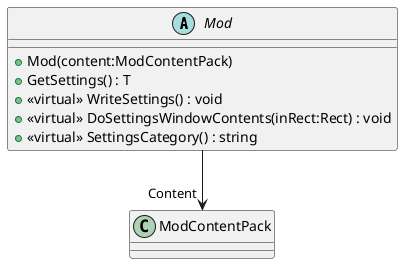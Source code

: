 @startuml
abstract class Mod {
    + Mod(content:ModContentPack)
    + GetSettings() : T
    + <<virtual>> WriteSettings() : void
    + <<virtual>> DoSettingsWindowContents(inRect:Rect) : void
    + <<virtual>> SettingsCategory() : string
}
Mod --> "Content" ModContentPack
@enduml
